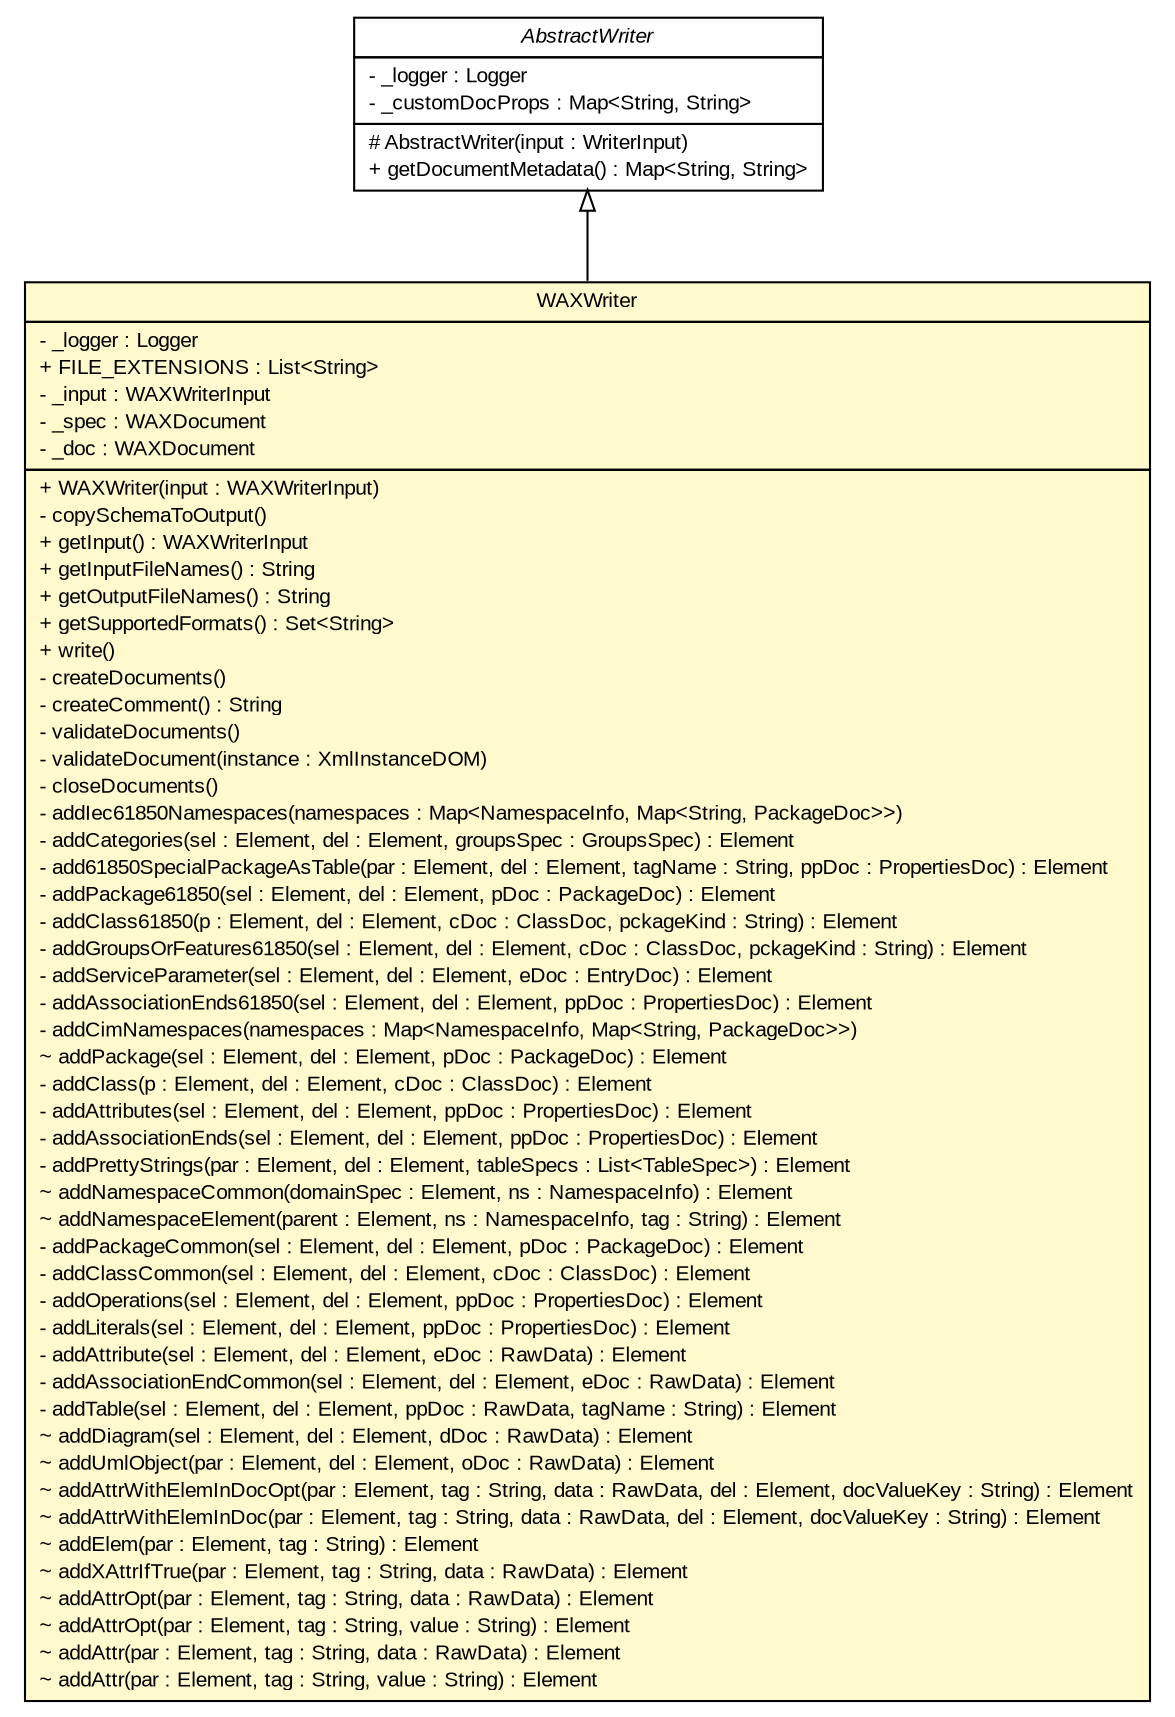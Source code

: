 #!/usr/local/bin/dot
#
# Class diagram 
# Generated by UMLGraph version R5_6_6-6-g3bdff0 (http://www.umlgraph.org/)
#

digraph G {
	edge [fontname="arial",fontsize=10,labelfontname="arial",labelfontsize=10];
	node [fontname="arial",fontsize=10,shape=plaintext];
	nodesep=0.25;
	ranksep=0.5;
	// org.tanjakostic.jcleancim.docgen.writer.AbstractWriter
	c206740 [label=<<table title="org.tanjakostic.jcleancim.docgen.writer.AbstractWriter" border="0" cellborder="1" cellspacing="0" cellpadding="2" port="p" href="../AbstractWriter.html">
		<tr><td><table border="0" cellspacing="0" cellpadding="1">
<tr><td align="center" balign="center"><font face="Arial Italic"> AbstractWriter </font></td></tr>
		</table></td></tr>
		<tr><td><table border="0" cellspacing="0" cellpadding="1">
<tr><td align="left" balign="left"> - _logger : Logger </td></tr>
<tr><td align="left" balign="left"> - _customDocProps : Map&lt;String, String&gt; </td></tr>
		</table></td></tr>
		<tr><td><table border="0" cellspacing="0" cellpadding="1">
<tr><td align="left" balign="left"> # AbstractWriter(input : WriterInput) </td></tr>
<tr><td align="left" balign="left"> + getDocumentMetadata() : Map&lt;String, String&gt; </td></tr>
		</table></td></tr>
		</table>>, URL="../AbstractWriter.html", fontname="arial", fontcolor="black", fontsize=10.0];
	// org.tanjakostic.jcleancim.docgen.writer.xml.WAXWriter
	c206759 [label=<<table title="org.tanjakostic.jcleancim.docgen.writer.xml.WAXWriter" border="0" cellborder="1" cellspacing="0" cellpadding="2" port="p" bgcolor="lemonChiffon" href="./WAXWriter.html">
		<tr><td><table border="0" cellspacing="0" cellpadding="1">
<tr><td align="center" balign="center"> WAXWriter </td></tr>
		</table></td></tr>
		<tr><td><table border="0" cellspacing="0" cellpadding="1">
<tr><td align="left" balign="left"> - _logger : Logger </td></tr>
<tr><td align="left" balign="left"> + FILE_EXTENSIONS : List&lt;String&gt; </td></tr>
<tr><td align="left" balign="left"> - _input : WAXWriterInput </td></tr>
<tr><td align="left" balign="left"> - _spec : WAXDocument </td></tr>
<tr><td align="left" balign="left"> - _doc : WAXDocument </td></tr>
		</table></td></tr>
		<tr><td><table border="0" cellspacing="0" cellpadding="1">
<tr><td align="left" balign="left"> + WAXWriter(input : WAXWriterInput) </td></tr>
<tr><td align="left" balign="left"> - copySchemaToOutput() </td></tr>
<tr><td align="left" balign="left"> + getInput() : WAXWriterInput </td></tr>
<tr><td align="left" balign="left"> + getInputFileNames() : String </td></tr>
<tr><td align="left" balign="left"> + getOutputFileNames() : String </td></tr>
<tr><td align="left" balign="left"> + getSupportedFormats() : Set&lt;String&gt; </td></tr>
<tr><td align="left" balign="left"> + write() </td></tr>
<tr><td align="left" balign="left"> - createDocuments() </td></tr>
<tr><td align="left" balign="left"> - createComment() : String </td></tr>
<tr><td align="left" balign="left"> - validateDocuments() </td></tr>
<tr><td align="left" balign="left"> - validateDocument(instance : XmlInstanceDOM) </td></tr>
<tr><td align="left" balign="left"> - closeDocuments() </td></tr>
<tr><td align="left" balign="left"> - addIec61850Namespaces(namespaces : Map&lt;NamespaceInfo, Map&lt;String, PackageDoc&gt;&gt;) </td></tr>
<tr><td align="left" balign="left"> - addCategories(sel : Element, del : Element, groupsSpec : GroupsSpec) : Element </td></tr>
<tr><td align="left" balign="left"> - add61850SpecialPackageAsTable(par : Element, del : Element, tagName : String, ppDoc : PropertiesDoc) : Element </td></tr>
<tr><td align="left" balign="left"> - addPackage61850(sel : Element, del : Element, pDoc : PackageDoc) : Element </td></tr>
<tr><td align="left" balign="left"> - addClass61850(p : Element, del : Element, cDoc : ClassDoc, pckageKind : String) : Element </td></tr>
<tr><td align="left" balign="left"> - addGroupsOrFeatures61850(sel : Element, del : Element, cDoc : ClassDoc, pckageKind : String) : Element </td></tr>
<tr><td align="left" balign="left"> - addServiceParameter(sel : Element, del : Element, eDoc : EntryDoc) : Element </td></tr>
<tr><td align="left" balign="left"> - addAssociationEnds61850(sel : Element, del : Element, ppDoc : PropertiesDoc) : Element </td></tr>
<tr><td align="left" balign="left"> - addCimNamespaces(namespaces : Map&lt;NamespaceInfo, Map&lt;String, PackageDoc&gt;&gt;) </td></tr>
<tr><td align="left" balign="left"> ~ addPackage(sel : Element, del : Element, pDoc : PackageDoc) : Element </td></tr>
<tr><td align="left" balign="left"> - addClass(p : Element, del : Element, cDoc : ClassDoc) : Element </td></tr>
<tr><td align="left" balign="left"> - addAttributes(sel : Element, del : Element, ppDoc : PropertiesDoc) : Element </td></tr>
<tr><td align="left" balign="left"> - addAssociationEnds(sel : Element, del : Element, ppDoc : PropertiesDoc) : Element </td></tr>
<tr><td align="left" balign="left"> - addPrettyStrings(par : Element, del : Element, tableSpecs : List&lt;TableSpec&gt;) : Element </td></tr>
<tr><td align="left" balign="left"> ~ addNamespaceCommon(domainSpec : Element, ns : NamespaceInfo) : Element </td></tr>
<tr><td align="left" balign="left"> ~ addNamespaceElement(parent : Element, ns : NamespaceInfo, tag : String) : Element </td></tr>
<tr><td align="left" balign="left"> - addPackageCommon(sel : Element, del : Element, pDoc : PackageDoc) : Element </td></tr>
<tr><td align="left" balign="left"> - addClassCommon(sel : Element, del : Element, cDoc : ClassDoc) : Element </td></tr>
<tr><td align="left" balign="left"> - addOperations(sel : Element, del : Element, ppDoc : PropertiesDoc) : Element </td></tr>
<tr><td align="left" balign="left"> - addLiterals(sel : Element, del : Element, ppDoc : PropertiesDoc) : Element </td></tr>
<tr><td align="left" balign="left"> - addAttribute(sel : Element, del : Element, eDoc : RawData) : Element </td></tr>
<tr><td align="left" balign="left"> - addAssociationEndCommon(sel : Element, del : Element, eDoc : RawData) : Element </td></tr>
<tr><td align="left" balign="left"> - addTable(sel : Element, del : Element, ppDoc : RawData, tagName : String) : Element </td></tr>
<tr><td align="left" balign="left"> ~ addDiagram(sel : Element, del : Element, dDoc : RawData) : Element </td></tr>
<tr><td align="left" balign="left"> ~ addUmlObject(par : Element, del : Element, oDoc : RawData) : Element </td></tr>
<tr><td align="left" balign="left"> ~ addAttrWithElemInDocOpt(par : Element, tag : String, data : RawData, del : Element, docValueKey : String) : Element </td></tr>
<tr><td align="left" balign="left"> ~ addAttrWithElemInDoc(par : Element, tag : String, data : RawData, del : Element, docValueKey : String) : Element </td></tr>
<tr><td align="left" balign="left"> ~ addElem(par : Element, tag : String) : Element </td></tr>
<tr><td align="left" balign="left"> ~ addXAttrIfTrue(par : Element, tag : String, data : RawData) : Element </td></tr>
<tr><td align="left" balign="left"> ~ addAttrOpt(par : Element, tag : String, data : RawData) : Element </td></tr>
<tr><td align="left" balign="left"> ~ addAttrOpt(par : Element, tag : String, value : String) : Element </td></tr>
<tr><td align="left" balign="left"> ~ addAttr(par : Element, tag : String, data : RawData) : Element </td></tr>
<tr><td align="left" balign="left"> ~ addAttr(par : Element, tag : String, value : String) : Element </td></tr>
		</table></td></tr>
		</table>>, URL="./WAXWriter.html", fontname="arial", fontcolor="black", fontsize=10.0];
	//org.tanjakostic.jcleancim.docgen.writer.xml.WAXWriter extends org.tanjakostic.jcleancim.docgen.writer.AbstractWriter
	c206740:p -> c206759:p [dir=back,arrowtail=empty];
}

